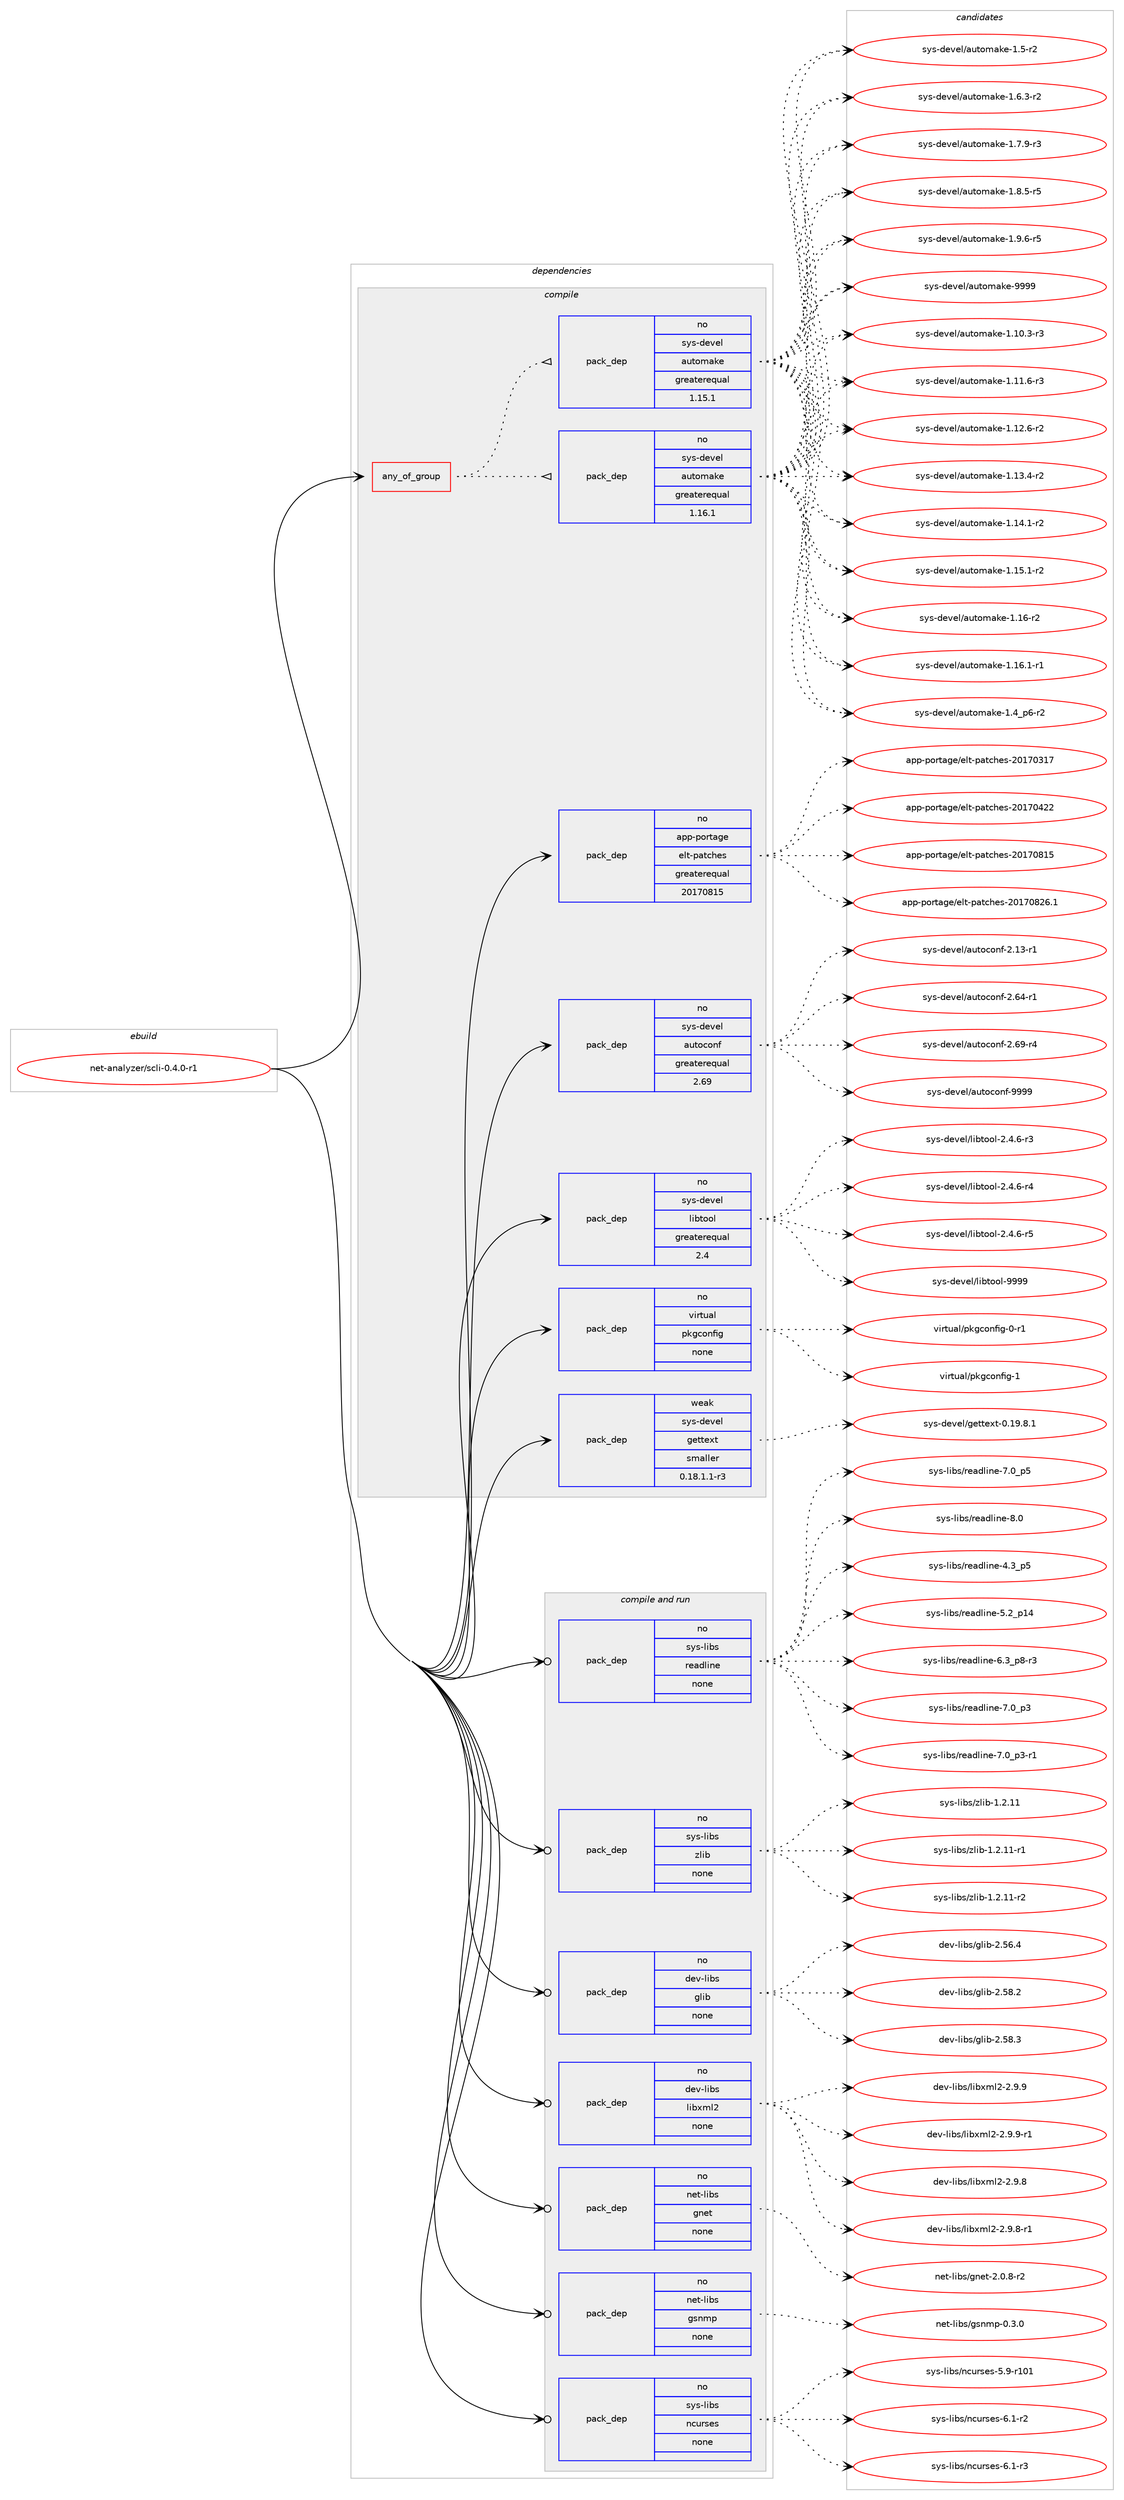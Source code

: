 digraph prolog {

# *************
# Graph options
# *************

newrank=true;
concentrate=true;
compound=true;
graph [rankdir=LR,fontname=Helvetica,fontsize=10,ranksep=1.5];#, ranksep=2.5, nodesep=0.2];
edge  [arrowhead=vee];
node  [fontname=Helvetica,fontsize=10];

# **********
# The ebuild
# **********

subgraph cluster_leftcol {
color=gray;
rank=same;
label=<<i>ebuild</i>>;
id [label="net-analyzer/scli-0.4.0-r1", color=red, width=4, href="../net-analyzer/scli-0.4.0-r1.svg"];
}

# ****************
# The dependencies
# ****************

subgraph cluster_midcol {
color=gray;
label=<<i>dependencies</i>>;
subgraph cluster_compile {
fillcolor="#eeeeee";
style=filled;
label=<<i>compile</i>>;
subgraph any25868 {
dependency1646860 [label=<<TABLE BORDER="0" CELLBORDER="1" CELLSPACING="0" CELLPADDING="4"><TR><TD CELLPADDING="10">any_of_group</TD></TR></TABLE>>, shape=none, color=red];subgraph pack1177574 {
dependency1646861 [label=<<TABLE BORDER="0" CELLBORDER="1" CELLSPACING="0" CELLPADDING="4" WIDTH="220"><TR><TD ROWSPAN="6" CELLPADDING="30">pack_dep</TD></TR><TR><TD WIDTH="110">no</TD></TR><TR><TD>sys-devel</TD></TR><TR><TD>automake</TD></TR><TR><TD>greaterequal</TD></TR><TR><TD>1.16.1</TD></TR></TABLE>>, shape=none, color=blue];
}
dependency1646860:e -> dependency1646861:w [weight=20,style="dotted",arrowhead="oinv"];
subgraph pack1177575 {
dependency1646862 [label=<<TABLE BORDER="0" CELLBORDER="1" CELLSPACING="0" CELLPADDING="4" WIDTH="220"><TR><TD ROWSPAN="6" CELLPADDING="30">pack_dep</TD></TR><TR><TD WIDTH="110">no</TD></TR><TR><TD>sys-devel</TD></TR><TR><TD>automake</TD></TR><TR><TD>greaterequal</TD></TR><TR><TD>1.15.1</TD></TR></TABLE>>, shape=none, color=blue];
}
dependency1646860:e -> dependency1646862:w [weight=20,style="dotted",arrowhead="oinv"];
}
id:e -> dependency1646860:w [weight=20,style="solid",arrowhead="vee"];
subgraph pack1177576 {
dependency1646863 [label=<<TABLE BORDER="0" CELLBORDER="1" CELLSPACING="0" CELLPADDING="4" WIDTH="220"><TR><TD ROWSPAN="6" CELLPADDING="30">pack_dep</TD></TR><TR><TD WIDTH="110">no</TD></TR><TR><TD>app-portage</TD></TR><TR><TD>elt-patches</TD></TR><TR><TD>greaterequal</TD></TR><TR><TD>20170815</TD></TR></TABLE>>, shape=none, color=blue];
}
id:e -> dependency1646863:w [weight=20,style="solid",arrowhead="vee"];
subgraph pack1177577 {
dependency1646864 [label=<<TABLE BORDER="0" CELLBORDER="1" CELLSPACING="0" CELLPADDING="4" WIDTH="220"><TR><TD ROWSPAN="6" CELLPADDING="30">pack_dep</TD></TR><TR><TD WIDTH="110">no</TD></TR><TR><TD>sys-devel</TD></TR><TR><TD>autoconf</TD></TR><TR><TD>greaterequal</TD></TR><TR><TD>2.69</TD></TR></TABLE>>, shape=none, color=blue];
}
id:e -> dependency1646864:w [weight=20,style="solid",arrowhead="vee"];
subgraph pack1177578 {
dependency1646865 [label=<<TABLE BORDER="0" CELLBORDER="1" CELLSPACING="0" CELLPADDING="4" WIDTH="220"><TR><TD ROWSPAN="6" CELLPADDING="30">pack_dep</TD></TR><TR><TD WIDTH="110">no</TD></TR><TR><TD>sys-devel</TD></TR><TR><TD>libtool</TD></TR><TR><TD>greaterequal</TD></TR><TR><TD>2.4</TD></TR></TABLE>>, shape=none, color=blue];
}
id:e -> dependency1646865:w [weight=20,style="solid",arrowhead="vee"];
subgraph pack1177579 {
dependency1646866 [label=<<TABLE BORDER="0" CELLBORDER="1" CELLSPACING="0" CELLPADDING="4" WIDTH="220"><TR><TD ROWSPAN="6" CELLPADDING="30">pack_dep</TD></TR><TR><TD WIDTH="110">no</TD></TR><TR><TD>virtual</TD></TR><TR><TD>pkgconfig</TD></TR><TR><TD>none</TD></TR><TR><TD></TD></TR></TABLE>>, shape=none, color=blue];
}
id:e -> dependency1646866:w [weight=20,style="solid",arrowhead="vee"];
subgraph pack1177580 {
dependency1646867 [label=<<TABLE BORDER="0" CELLBORDER="1" CELLSPACING="0" CELLPADDING="4" WIDTH="220"><TR><TD ROWSPAN="6" CELLPADDING="30">pack_dep</TD></TR><TR><TD WIDTH="110">weak</TD></TR><TR><TD>sys-devel</TD></TR><TR><TD>gettext</TD></TR><TR><TD>smaller</TD></TR><TR><TD>0.18.1.1-r3</TD></TR></TABLE>>, shape=none, color=blue];
}
id:e -> dependency1646867:w [weight=20,style="solid",arrowhead="vee"];
}
subgraph cluster_compileandrun {
fillcolor="#eeeeee";
style=filled;
label=<<i>compile and run</i>>;
subgraph pack1177581 {
dependency1646868 [label=<<TABLE BORDER="0" CELLBORDER="1" CELLSPACING="0" CELLPADDING="4" WIDTH="220"><TR><TD ROWSPAN="6" CELLPADDING="30">pack_dep</TD></TR><TR><TD WIDTH="110">no</TD></TR><TR><TD>dev-libs</TD></TR><TR><TD>glib</TD></TR><TR><TD>none</TD></TR><TR><TD></TD></TR></TABLE>>, shape=none, color=blue];
}
id:e -> dependency1646868:w [weight=20,style="solid",arrowhead="odotvee"];
subgraph pack1177582 {
dependency1646869 [label=<<TABLE BORDER="0" CELLBORDER="1" CELLSPACING="0" CELLPADDING="4" WIDTH="220"><TR><TD ROWSPAN="6" CELLPADDING="30">pack_dep</TD></TR><TR><TD WIDTH="110">no</TD></TR><TR><TD>dev-libs</TD></TR><TR><TD>libxml2</TD></TR><TR><TD>none</TD></TR><TR><TD></TD></TR></TABLE>>, shape=none, color=blue];
}
id:e -> dependency1646869:w [weight=20,style="solid",arrowhead="odotvee"];
subgraph pack1177583 {
dependency1646870 [label=<<TABLE BORDER="0" CELLBORDER="1" CELLSPACING="0" CELLPADDING="4" WIDTH="220"><TR><TD ROWSPAN="6" CELLPADDING="30">pack_dep</TD></TR><TR><TD WIDTH="110">no</TD></TR><TR><TD>net-libs</TD></TR><TR><TD>gnet</TD></TR><TR><TD>none</TD></TR><TR><TD></TD></TR></TABLE>>, shape=none, color=blue];
}
id:e -> dependency1646870:w [weight=20,style="solid",arrowhead="odotvee"];
subgraph pack1177584 {
dependency1646871 [label=<<TABLE BORDER="0" CELLBORDER="1" CELLSPACING="0" CELLPADDING="4" WIDTH="220"><TR><TD ROWSPAN="6" CELLPADDING="30">pack_dep</TD></TR><TR><TD WIDTH="110">no</TD></TR><TR><TD>net-libs</TD></TR><TR><TD>gsnmp</TD></TR><TR><TD>none</TD></TR><TR><TD></TD></TR></TABLE>>, shape=none, color=blue];
}
id:e -> dependency1646871:w [weight=20,style="solid",arrowhead="odotvee"];
subgraph pack1177585 {
dependency1646872 [label=<<TABLE BORDER="0" CELLBORDER="1" CELLSPACING="0" CELLPADDING="4" WIDTH="220"><TR><TD ROWSPAN="6" CELLPADDING="30">pack_dep</TD></TR><TR><TD WIDTH="110">no</TD></TR><TR><TD>sys-libs</TD></TR><TR><TD>ncurses</TD></TR><TR><TD>none</TD></TR><TR><TD></TD></TR></TABLE>>, shape=none, color=blue];
}
id:e -> dependency1646872:w [weight=20,style="solid",arrowhead="odotvee"];
subgraph pack1177586 {
dependency1646873 [label=<<TABLE BORDER="0" CELLBORDER="1" CELLSPACING="0" CELLPADDING="4" WIDTH="220"><TR><TD ROWSPAN="6" CELLPADDING="30">pack_dep</TD></TR><TR><TD WIDTH="110">no</TD></TR><TR><TD>sys-libs</TD></TR><TR><TD>readline</TD></TR><TR><TD>none</TD></TR><TR><TD></TD></TR></TABLE>>, shape=none, color=blue];
}
id:e -> dependency1646873:w [weight=20,style="solid",arrowhead="odotvee"];
subgraph pack1177587 {
dependency1646874 [label=<<TABLE BORDER="0" CELLBORDER="1" CELLSPACING="0" CELLPADDING="4" WIDTH="220"><TR><TD ROWSPAN="6" CELLPADDING="30">pack_dep</TD></TR><TR><TD WIDTH="110">no</TD></TR><TR><TD>sys-libs</TD></TR><TR><TD>zlib</TD></TR><TR><TD>none</TD></TR><TR><TD></TD></TR></TABLE>>, shape=none, color=blue];
}
id:e -> dependency1646874:w [weight=20,style="solid",arrowhead="odotvee"];
}
subgraph cluster_run {
fillcolor="#eeeeee";
style=filled;
label=<<i>run</i>>;
}
}

# **************
# The candidates
# **************

subgraph cluster_choices {
rank=same;
color=gray;
label=<<i>candidates</i>>;

subgraph choice1177574 {
color=black;
nodesep=1;
choice11512111545100101118101108479711711611110997107101454946494846514511451 [label="sys-devel/automake-1.10.3-r3", color=red, width=4,href="../sys-devel/automake-1.10.3-r3.svg"];
choice11512111545100101118101108479711711611110997107101454946494946544511451 [label="sys-devel/automake-1.11.6-r3", color=red, width=4,href="../sys-devel/automake-1.11.6-r3.svg"];
choice11512111545100101118101108479711711611110997107101454946495046544511450 [label="sys-devel/automake-1.12.6-r2", color=red, width=4,href="../sys-devel/automake-1.12.6-r2.svg"];
choice11512111545100101118101108479711711611110997107101454946495146524511450 [label="sys-devel/automake-1.13.4-r2", color=red, width=4,href="../sys-devel/automake-1.13.4-r2.svg"];
choice11512111545100101118101108479711711611110997107101454946495246494511450 [label="sys-devel/automake-1.14.1-r2", color=red, width=4,href="../sys-devel/automake-1.14.1-r2.svg"];
choice11512111545100101118101108479711711611110997107101454946495346494511450 [label="sys-devel/automake-1.15.1-r2", color=red, width=4,href="../sys-devel/automake-1.15.1-r2.svg"];
choice1151211154510010111810110847971171161111099710710145494649544511450 [label="sys-devel/automake-1.16-r2", color=red, width=4,href="../sys-devel/automake-1.16-r2.svg"];
choice11512111545100101118101108479711711611110997107101454946495446494511449 [label="sys-devel/automake-1.16.1-r1", color=red, width=4,href="../sys-devel/automake-1.16.1-r1.svg"];
choice115121115451001011181011084797117116111109971071014549465295112544511450 [label="sys-devel/automake-1.4_p6-r2", color=red, width=4,href="../sys-devel/automake-1.4_p6-r2.svg"];
choice11512111545100101118101108479711711611110997107101454946534511450 [label="sys-devel/automake-1.5-r2", color=red, width=4,href="../sys-devel/automake-1.5-r2.svg"];
choice115121115451001011181011084797117116111109971071014549465446514511450 [label="sys-devel/automake-1.6.3-r2", color=red, width=4,href="../sys-devel/automake-1.6.3-r2.svg"];
choice115121115451001011181011084797117116111109971071014549465546574511451 [label="sys-devel/automake-1.7.9-r3", color=red, width=4,href="../sys-devel/automake-1.7.9-r3.svg"];
choice115121115451001011181011084797117116111109971071014549465646534511453 [label="sys-devel/automake-1.8.5-r5", color=red, width=4,href="../sys-devel/automake-1.8.5-r5.svg"];
choice115121115451001011181011084797117116111109971071014549465746544511453 [label="sys-devel/automake-1.9.6-r5", color=red, width=4,href="../sys-devel/automake-1.9.6-r5.svg"];
choice115121115451001011181011084797117116111109971071014557575757 [label="sys-devel/automake-9999", color=red, width=4,href="../sys-devel/automake-9999.svg"];
dependency1646861:e -> choice11512111545100101118101108479711711611110997107101454946494846514511451:w [style=dotted,weight="100"];
dependency1646861:e -> choice11512111545100101118101108479711711611110997107101454946494946544511451:w [style=dotted,weight="100"];
dependency1646861:e -> choice11512111545100101118101108479711711611110997107101454946495046544511450:w [style=dotted,weight="100"];
dependency1646861:e -> choice11512111545100101118101108479711711611110997107101454946495146524511450:w [style=dotted,weight="100"];
dependency1646861:e -> choice11512111545100101118101108479711711611110997107101454946495246494511450:w [style=dotted,weight="100"];
dependency1646861:e -> choice11512111545100101118101108479711711611110997107101454946495346494511450:w [style=dotted,weight="100"];
dependency1646861:e -> choice1151211154510010111810110847971171161111099710710145494649544511450:w [style=dotted,weight="100"];
dependency1646861:e -> choice11512111545100101118101108479711711611110997107101454946495446494511449:w [style=dotted,weight="100"];
dependency1646861:e -> choice115121115451001011181011084797117116111109971071014549465295112544511450:w [style=dotted,weight="100"];
dependency1646861:e -> choice11512111545100101118101108479711711611110997107101454946534511450:w [style=dotted,weight="100"];
dependency1646861:e -> choice115121115451001011181011084797117116111109971071014549465446514511450:w [style=dotted,weight="100"];
dependency1646861:e -> choice115121115451001011181011084797117116111109971071014549465546574511451:w [style=dotted,weight="100"];
dependency1646861:e -> choice115121115451001011181011084797117116111109971071014549465646534511453:w [style=dotted,weight="100"];
dependency1646861:e -> choice115121115451001011181011084797117116111109971071014549465746544511453:w [style=dotted,weight="100"];
dependency1646861:e -> choice115121115451001011181011084797117116111109971071014557575757:w [style=dotted,weight="100"];
}
subgraph choice1177575 {
color=black;
nodesep=1;
choice11512111545100101118101108479711711611110997107101454946494846514511451 [label="sys-devel/automake-1.10.3-r3", color=red, width=4,href="../sys-devel/automake-1.10.3-r3.svg"];
choice11512111545100101118101108479711711611110997107101454946494946544511451 [label="sys-devel/automake-1.11.6-r3", color=red, width=4,href="../sys-devel/automake-1.11.6-r3.svg"];
choice11512111545100101118101108479711711611110997107101454946495046544511450 [label="sys-devel/automake-1.12.6-r2", color=red, width=4,href="../sys-devel/automake-1.12.6-r2.svg"];
choice11512111545100101118101108479711711611110997107101454946495146524511450 [label="sys-devel/automake-1.13.4-r2", color=red, width=4,href="../sys-devel/automake-1.13.4-r2.svg"];
choice11512111545100101118101108479711711611110997107101454946495246494511450 [label="sys-devel/automake-1.14.1-r2", color=red, width=4,href="../sys-devel/automake-1.14.1-r2.svg"];
choice11512111545100101118101108479711711611110997107101454946495346494511450 [label="sys-devel/automake-1.15.1-r2", color=red, width=4,href="../sys-devel/automake-1.15.1-r2.svg"];
choice1151211154510010111810110847971171161111099710710145494649544511450 [label="sys-devel/automake-1.16-r2", color=red, width=4,href="../sys-devel/automake-1.16-r2.svg"];
choice11512111545100101118101108479711711611110997107101454946495446494511449 [label="sys-devel/automake-1.16.1-r1", color=red, width=4,href="../sys-devel/automake-1.16.1-r1.svg"];
choice115121115451001011181011084797117116111109971071014549465295112544511450 [label="sys-devel/automake-1.4_p6-r2", color=red, width=4,href="../sys-devel/automake-1.4_p6-r2.svg"];
choice11512111545100101118101108479711711611110997107101454946534511450 [label="sys-devel/automake-1.5-r2", color=red, width=4,href="../sys-devel/automake-1.5-r2.svg"];
choice115121115451001011181011084797117116111109971071014549465446514511450 [label="sys-devel/automake-1.6.3-r2", color=red, width=4,href="../sys-devel/automake-1.6.3-r2.svg"];
choice115121115451001011181011084797117116111109971071014549465546574511451 [label="sys-devel/automake-1.7.9-r3", color=red, width=4,href="../sys-devel/automake-1.7.9-r3.svg"];
choice115121115451001011181011084797117116111109971071014549465646534511453 [label="sys-devel/automake-1.8.5-r5", color=red, width=4,href="../sys-devel/automake-1.8.5-r5.svg"];
choice115121115451001011181011084797117116111109971071014549465746544511453 [label="sys-devel/automake-1.9.6-r5", color=red, width=4,href="../sys-devel/automake-1.9.6-r5.svg"];
choice115121115451001011181011084797117116111109971071014557575757 [label="sys-devel/automake-9999", color=red, width=4,href="../sys-devel/automake-9999.svg"];
dependency1646862:e -> choice11512111545100101118101108479711711611110997107101454946494846514511451:w [style=dotted,weight="100"];
dependency1646862:e -> choice11512111545100101118101108479711711611110997107101454946494946544511451:w [style=dotted,weight="100"];
dependency1646862:e -> choice11512111545100101118101108479711711611110997107101454946495046544511450:w [style=dotted,weight="100"];
dependency1646862:e -> choice11512111545100101118101108479711711611110997107101454946495146524511450:w [style=dotted,weight="100"];
dependency1646862:e -> choice11512111545100101118101108479711711611110997107101454946495246494511450:w [style=dotted,weight="100"];
dependency1646862:e -> choice11512111545100101118101108479711711611110997107101454946495346494511450:w [style=dotted,weight="100"];
dependency1646862:e -> choice1151211154510010111810110847971171161111099710710145494649544511450:w [style=dotted,weight="100"];
dependency1646862:e -> choice11512111545100101118101108479711711611110997107101454946495446494511449:w [style=dotted,weight="100"];
dependency1646862:e -> choice115121115451001011181011084797117116111109971071014549465295112544511450:w [style=dotted,weight="100"];
dependency1646862:e -> choice11512111545100101118101108479711711611110997107101454946534511450:w [style=dotted,weight="100"];
dependency1646862:e -> choice115121115451001011181011084797117116111109971071014549465446514511450:w [style=dotted,weight="100"];
dependency1646862:e -> choice115121115451001011181011084797117116111109971071014549465546574511451:w [style=dotted,weight="100"];
dependency1646862:e -> choice115121115451001011181011084797117116111109971071014549465646534511453:w [style=dotted,weight="100"];
dependency1646862:e -> choice115121115451001011181011084797117116111109971071014549465746544511453:w [style=dotted,weight="100"];
dependency1646862:e -> choice115121115451001011181011084797117116111109971071014557575757:w [style=dotted,weight="100"];
}
subgraph choice1177576 {
color=black;
nodesep=1;
choice97112112451121111141169710310147101108116451129711699104101115455048495548514955 [label="app-portage/elt-patches-20170317", color=red, width=4,href="../app-portage/elt-patches-20170317.svg"];
choice97112112451121111141169710310147101108116451129711699104101115455048495548525050 [label="app-portage/elt-patches-20170422", color=red, width=4,href="../app-portage/elt-patches-20170422.svg"];
choice97112112451121111141169710310147101108116451129711699104101115455048495548564953 [label="app-portage/elt-patches-20170815", color=red, width=4,href="../app-portage/elt-patches-20170815.svg"];
choice971121124511211111411697103101471011081164511297116991041011154550484955485650544649 [label="app-portage/elt-patches-20170826.1", color=red, width=4,href="../app-portage/elt-patches-20170826.1.svg"];
dependency1646863:e -> choice97112112451121111141169710310147101108116451129711699104101115455048495548514955:w [style=dotted,weight="100"];
dependency1646863:e -> choice97112112451121111141169710310147101108116451129711699104101115455048495548525050:w [style=dotted,weight="100"];
dependency1646863:e -> choice97112112451121111141169710310147101108116451129711699104101115455048495548564953:w [style=dotted,weight="100"];
dependency1646863:e -> choice971121124511211111411697103101471011081164511297116991041011154550484955485650544649:w [style=dotted,weight="100"];
}
subgraph choice1177577 {
color=black;
nodesep=1;
choice1151211154510010111810110847971171161119911111010245504649514511449 [label="sys-devel/autoconf-2.13-r1", color=red, width=4,href="../sys-devel/autoconf-2.13-r1.svg"];
choice1151211154510010111810110847971171161119911111010245504654524511449 [label="sys-devel/autoconf-2.64-r1", color=red, width=4,href="../sys-devel/autoconf-2.64-r1.svg"];
choice1151211154510010111810110847971171161119911111010245504654574511452 [label="sys-devel/autoconf-2.69-r4", color=red, width=4,href="../sys-devel/autoconf-2.69-r4.svg"];
choice115121115451001011181011084797117116111991111101024557575757 [label="sys-devel/autoconf-9999", color=red, width=4,href="../sys-devel/autoconf-9999.svg"];
dependency1646864:e -> choice1151211154510010111810110847971171161119911111010245504649514511449:w [style=dotted,weight="100"];
dependency1646864:e -> choice1151211154510010111810110847971171161119911111010245504654524511449:w [style=dotted,weight="100"];
dependency1646864:e -> choice1151211154510010111810110847971171161119911111010245504654574511452:w [style=dotted,weight="100"];
dependency1646864:e -> choice115121115451001011181011084797117116111991111101024557575757:w [style=dotted,weight="100"];
}
subgraph choice1177578 {
color=black;
nodesep=1;
choice1151211154510010111810110847108105981161111111084550465246544511451 [label="sys-devel/libtool-2.4.6-r3", color=red, width=4,href="../sys-devel/libtool-2.4.6-r3.svg"];
choice1151211154510010111810110847108105981161111111084550465246544511452 [label="sys-devel/libtool-2.4.6-r4", color=red, width=4,href="../sys-devel/libtool-2.4.6-r4.svg"];
choice1151211154510010111810110847108105981161111111084550465246544511453 [label="sys-devel/libtool-2.4.6-r5", color=red, width=4,href="../sys-devel/libtool-2.4.6-r5.svg"];
choice1151211154510010111810110847108105981161111111084557575757 [label="sys-devel/libtool-9999", color=red, width=4,href="../sys-devel/libtool-9999.svg"];
dependency1646865:e -> choice1151211154510010111810110847108105981161111111084550465246544511451:w [style=dotted,weight="100"];
dependency1646865:e -> choice1151211154510010111810110847108105981161111111084550465246544511452:w [style=dotted,weight="100"];
dependency1646865:e -> choice1151211154510010111810110847108105981161111111084550465246544511453:w [style=dotted,weight="100"];
dependency1646865:e -> choice1151211154510010111810110847108105981161111111084557575757:w [style=dotted,weight="100"];
}
subgraph choice1177579 {
color=black;
nodesep=1;
choice11810511411611797108471121071039911111010210510345484511449 [label="virtual/pkgconfig-0-r1", color=red, width=4,href="../virtual/pkgconfig-0-r1.svg"];
choice1181051141161179710847112107103991111101021051034549 [label="virtual/pkgconfig-1", color=red, width=4,href="../virtual/pkgconfig-1.svg"];
dependency1646866:e -> choice11810511411611797108471121071039911111010210510345484511449:w [style=dotted,weight="100"];
dependency1646866:e -> choice1181051141161179710847112107103991111101021051034549:w [style=dotted,weight="100"];
}
subgraph choice1177580 {
color=black;
nodesep=1;
choice1151211154510010111810110847103101116116101120116454846495746564649 [label="sys-devel/gettext-0.19.8.1", color=red, width=4,href="../sys-devel/gettext-0.19.8.1.svg"];
dependency1646867:e -> choice1151211154510010111810110847103101116116101120116454846495746564649:w [style=dotted,weight="100"];
}
subgraph choice1177581 {
color=black;
nodesep=1;
choice1001011184510810598115471031081059845504653544652 [label="dev-libs/glib-2.56.4", color=red, width=4,href="../dev-libs/glib-2.56.4.svg"];
choice1001011184510810598115471031081059845504653564650 [label="dev-libs/glib-2.58.2", color=red, width=4,href="../dev-libs/glib-2.58.2.svg"];
choice1001011184510810598115471031081059845504653564651 [label="dev-libs/glib-2.58.3", color=red, width=4,href="../dev-libs/glib-2.58.3.svg"];
dependency1646868:e -> choice1001011184510810598115471031081059845504653544652:w [style=dotted,weight="100"];
dependency1646868:e -> choice1001011184510810598115471031081059845504653564650:w [style=dotted,weight="100"];
dependency1646868:e -> choice1001011184510810598115471031081059845504653564651:w [style=dotted,weight="100"];
}
subgraph choice1177582 {
color=black;
nodesep=1;
choice1001011184510810598115471081059812010910850455046574656 [label="dev-libs/libxml2-2.9.8", color=red, width=4,href="../dev-libs/libxml2-2.9.8.svg"];
choice10010111845108105981154710810598120109108504550465746564511449 [label="dev-libs/libxml2-2.9.8-r1", color=red, width=4,href="../dev-libs/libxml2-2.9.8-r1.svg"];
choice1001011184510810598115471081059812010910850455046574657 [label="dev-libs/libxml2-2.9.9", color=red, width=4,href="../dev-libs/libxml2-2.9.9.svg"];
choice10010111845108105981154710810598120109108504550465746574511449 [label="dev-libs/libxml2-2.9.9-r1", color=red, width=4,href="../dev-libs/libxml2-2.9.9-r1.svg"];
dependency1646869:e -> choice1001011184510810598115471081059812010910850455046574656:w [style=dotted,weight="100"];
dependency1646869:e -> choice10010111845108105981154710810598120109108504550465746564511449:w [style=dotted,weight="100"];
dependency1646869:e -> choice1001011184510810598115471081059812010910850455046574657:w [style=dotted,weight="100"];
dependency1646869:e -> choice10010111845108105981154710810598120109108504550465746574511449:w [style=dotted,weight="100"];
}
subgraph choice1177583 {
color=black;
nodesep=1;
choice1101011164510810598115471031101011164550464846564511450 [label="net-libs/gnet-2.0.8-r2", color=red, width=4,href="../net-libs/gnet-2.0.8-r2.svg"];
dependency1646870:e -> choice1101011164510810598115471031101011164550464846564511450:w [style=dotted,weight="100"];
}
subgraph choice1177584 {
color=black;
nodesep=1;
choice110101116451081059811547103115110109112454846514648 [label="net-libs/gsnmp-0.3.0", color=red, width=4,href="../net-libs/gsnmp-0.3.0.svg"];
dependency1646871:e -> choice110101116451081059811547103115110109112454846514648:w [style=dotted,weight="100"];
}
subgraph choice1177585 {
color=black;
nodesep=1;
choice115121115451081059811547110991171141151011154553465745114494849 [label="sys-libs/ncurses-5.9-r101", color=red, width=4,href="../sys-libs/ncurses-5.9-r101.svg"];
choice11512111545108105981154711099117114115101115455446494511450 [label="sys-libs/ncurses-6.1-r2", color=red, width=4,href="../sys-libs/ncurses-6.1-r2.svg"];
choice11512111545108105981154711099117114115101115455446494511451 [label="sys-libs/ncurses-6.1-r3", color=red, width=4,href="../sys-libs/ncurses-6.1-r3.svg"];
dependency1646872:e -> choice115121115451081059811547110991171141151011154553465745114494849:w [style=dotted,weight="100"];
dependency1646872:e -> choice11512111545108105981154711099117114115101115455446494511450:w [style=dotted,weight="100"];
dependency1646872:e -> choice11512111545108105981154711099117114115101115455446494511451:w [style=dotted,weight="100"];
}
subgraph choice1177586 {
color=black;
nodesep=1;
choice11512111545108105981154711410197100108105110101455246519511253 [label="sys-libs/readline-4.3_p5", color=red, width=4,href="../sys-libs/readline-4.3_p5.svg"];
choice1151211154510810598115471141019710010810511010145534650951124952 [label="sys-libs/readline-5.2_p14", color=red, width=4,href="../sys-libs/readline-5.2_p14.svg"];
choice115121115451081059811547114101971001081051101014554465195112564511451 [label="sys-libs/readline-6.3_p8-r3", color=red, width=4,href="../sys-libs/readline-6.3_p8-r3.svg"];
choice11512111545108105981154711410197100108105110101455546489511251 [label="sys-libs/readline-7.0_p3", color=red, width=4,href="../sys-libs/readline-7.0_p3.svg"];
choice115121115451081059811547114101971001081051101014555464895112514511449 [label="sys-libs/readline-7.0_p3-r1", color=red, width=4,href="../sys-libs/readline-7.0_p3-r1.svg"];
choice11512111545108105981154711410197100108105110101455546489511253 [label="sys-libs/readline-7.0_p5", color=red, width=4,href="../sys-libs/readline-7.0_p5.svg"];
choice1151211154510810598115471141019710010810511010145564648 [label="sys-libs/readline-8.0", color=red, width=4,href="../sys-libs/readline-8.0.svg"];
dependency1646873:e -> choice11512111545108105981154711410197100108105110101455246519511253:w [style=dotted,weight="100"];
dependency1646873:e -> choice1151211154510810598115471141019710010810511010145534650951124952:w [style=dotted,weight="100"];
dependency1646873:e -> choice115121115451081059811547114101971001081051101014554465195112564511451:w [style=dotted,weight="100"];
dependency1646873:e -> choice11512111545108105981154711410197100108105110101455546489511251:w [style=dotted,weight="100"];
dependency1646873:e -> choice115121115451081059811547114101971001081051101014555464895112514511449:w [style=dotted,weight="100"];
dependency1646873:e -> choice11512111545108105981154711410197100108105110101455546489511253:w [style=dotted,weight="100"];
dependency1646873:e -> choice1151211154510810598115471141019710010810511010145564648:w [style=dotted,weight="100"];
}
subgraph choice1177587 {
color=black;
nodesep=1;
choice1151211154510810598115471221081059845494650464949 [label="sys-libs/zlib-1.2.11", color=red, width=4,href="../sys-libs/zlib-1.2.11.svg"];
choice11512111545108105981154712210810598454946504649494511449 [label="sys-libs/zlib-1.2.11-r1", color=red, width=4,href="../sys-libs/zlib-1.2.11-r1.svg"];
choice11512111545108105981154712210810598454946504649494511450 [label="sys-libs/zlib-1.2.11-r2", color=red, width=4,href="../sys-libs/zlib-1.2.11-r2.svg"];
dependency1646874:e -> choice1151211154510810598115471221081059845494650464949:w [style=dotted,weight="100"];
dependency1646874:e -> choice11512111545108105981154712210810598454946504649494511449:w [style=dotted,weight="100"];
dependency1646874:e -> choice11512111545108105981154712210810598454946504649494511450:w [style=dotted,weight="100"];
}
}

}
